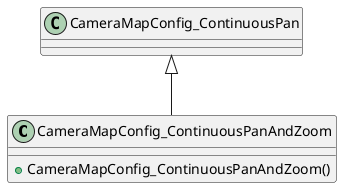 @startuml
class CameraMapConfig_ContinuousPanAndZoom {
    + CameraMapConfig_ContinuousPanAndZoom()
}
CameraMapConfig_ContinuousPan <|-- CameraMapConfig_ContinuousPanAndZoom
@enduml
